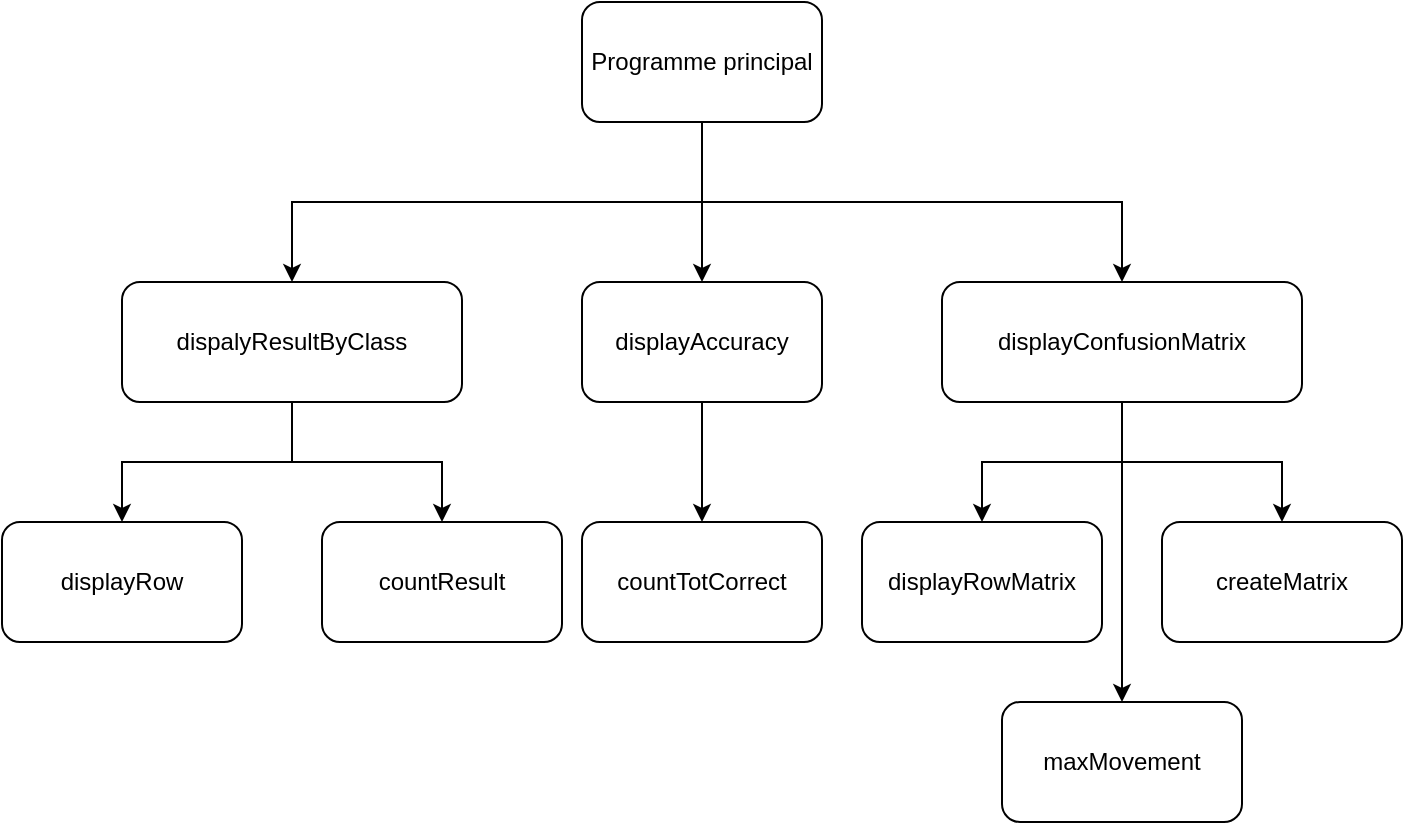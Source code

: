 <mxfile version="16.5.1" type="device"><diagram id="sYYtUNpT_mHWjUpRqBWv" name="Page-1"><mxGraphModel dx="1278" dy="641" grid="1" gridSize="10" guides="1" tooltips="1" connect="1" arrows="1" fold="1" page="1" pageScale="1" pageWidth="827" pageHeight="1169" math="0" shadow="0"><root><mxCell id="0"/><mxCell id="1" parent="0"/><mxCell id="PqLDQ8WVazcL4_yzc7J8-6" style="edgeStyle=orthogonalEdgeStyle;rounded=0;orthogonalLoop=1;jettySize=auto;html=1;exitX=0.5;exitY=1;exitDx=0;exitDy=0;" parent="1" source="PqLDQ8WVazcL4_yzc7J8-1" target="PqLDQ8WVazcL4_yzc7J8-3" edge="1"><mxGeometry relative="1" as="geometry"/></mxCell><mxCell id="PqLDQ8WVazcL4_yzc7J8-7" style="edgeStyle=orthogonalEdgeStyle;rounded=0;orthogonalLoop=1;jettySize=auto;html=1;exitX=0.5;exitY=1;exitDx=0;exitDy=0;entryX=0.5;entryY=0;entryDx=0;entryDy=0;" parent="1" source="PqLDQ8WVazcL4_yzc7J8-1" target="PqLDQ8WVazcL4_yzc7J8-5" edge="1"><mxGeometry relative="1" as="geometry"/></mxCell><mxCell id="PqLDQ8WVazcL4_yzc7J8-8" style="edgeStyle=orthogonalEdgeStyle;rounded=0;orthogonalLoop=1;jettySize=auto;html=1;exitX=0.5;exitY=1;exitDx=0;exitDy=0;" parent="1" source="PqLDQ8WVazcL4_yzc7J8-1" target="PqLDQ8WVazcL4_yzc7J8-4" edge="1"><mxGeometry relative="1" as="geometry"/></mxCell><mxCell id="PqLDQ8WVazcL4_yzc7J8-1" value="Programme principal" style="rounded=1;whiteSpace=wrap;html=1;" parent="1" vertex="1"><mxGeometry x="350" y="50" width="120" height="60" as="geometry"/></mxCell><mxCell id="PqLDQ8WVazcL4_yzc7J8-10" style="edgeStyle=orthogonalEdgeStyle;rounded=0;orthogonalLoop=1;jettySize=auto;html=1;exitX=0.5;exitY=1;exitDx=0;exitDy=0;entryX=0.5;entryY=0;entryDx=0;entryDy=0;" parent="1" source="PqLDQ8WVazcL4_yzc7J8-3" target="PqLDQ8WVazcL4_yzc7J8-9" edge="1"><mxGeometry relative="1" as="geometry"/></mxCell><mxCell id="PqLDQ8WVazcL4_yzc7J8-12" style="edgeStyle=orthogonalEdgeStyle;rounded=0;orthogonalLoop=1;jettySize=auto;html=1;exitX=0.5;exitY=1;exitDx=0;exitDy=0;" parent="1" source="PqLDQ8WVazcL4_yzc7J8-3" target="PqLDQ8WVazcL4_yzc7J8-11" edge="1"><mxGeometry relative="1" as="geometry"/></mxCell><mxCell id="PqLDQ8WVazcL4_yzc7J8-3" value="dispalyResultByClass" style="rounded=1;whiteSpace=wrap;html=1;" parent="1" vertex="1"><mxGeometry x="120" y="190" width="170" height="60" as="geometry"/></mxCell><mxCell id="PqLDQ8WVazcL4_yzc7J8-16" style="edgeStyle=orthogonalEdgeStyle;rounded=0;orthogonalLoop=1;jettySize=auto;html=1;exitX=0.5;exitY=1;exitDx=0;exitDy=0;entryX=0.5;entryY=0;entryDx=0;entryDy=0;" parent="1" source="PqLDQ8WVazcL4_yzc7J8-4" target="PqLDQ8WVazcL4_yzc7J8-15" edge="1"><mxGeometry relative="1" as="geometry"/></mxCell><mxCell id="PqLDQ8WVazcL4_yzc7J8-19" style="edgeStyle=orthogonalEdgeStyle;rounded=0;orthogonalLoop=1;jettySize=auto;html=1;exitX=0.5;exitY=1;exitDx=0;exitDy=0;" parent="1" source="PqLDQ8WVazcL4_yzc7J8-4" target="PqLDQ8WVazcL4_yzc7J8-18" edge="1"><mxGeometry relative="1" as="geometry"/></mxCell><mxCell id="042dwVgrTLvwWpnELWBM-2" style="edgeStyle=orthogonalEdgeStyle;rounded=0;orthogonalLoop=1;jettySize=auto;html=1;entryX=0.5;entryY=0;entryDx=0;entryDy=0;" parent="1" source="PqLDQ8WVazcL4_yzc7J8-4" target="042dwVgrTLvwWpnELWBM-1" edge="1"><mxGeometry relative="1" as="geometry"/></mxCell><mxCell id="PqLDQ8WVazcL4_yzc7J8-4" value="displayConfusionMatrix" style="rounded=1;whiteSpace=wrap;html=1;" parent="1" vertex="1"><mxGeometry x="530" y="190" width="180" height="60" as="geometry"/></mxCell><mxCell id="0ZPUJpegfM1HhBZ_w5RW-2" style="edgeStyle=orthogonalEdgeStyle;rounded=0;orthogonalLoop=1;jettySize=auto;html=1;exitX=0.5;exitY=1;exitDx=0;exitDy=0;" parent="1" source="PqLDQ8WVazcL4_yzc7J8-5" target="0ZPUJpegfM1HhBZ_w5RW-1" edge="1"><mxGeometry relative="1" as="geometry"/></mxCell><mxCell id="PqLDQ8WVazcL4_yzc7J8-5" value="displayAccuracy" style="rounded=1;whiteSpace=wrap;html=1;" parent="1" vertex="1"><mxGeometry x="350" y="190" width="120" height="60" as="geometry"/></mxCell><mxCell id="PqLDQ8WVazcL4_yzc7J8-9" value="displayRow" style="rounded=1;whiteSpace=wrap;html=1;" parent="1" vertex="1"><mxGeometry x="60" y="310" width="120" height="60" as="geometry"/></mxCell><mxCell id="PqLDQ8WVazcL4_yzc7J8-11" value="countResult" style="rounded=1;whiteSpace=wrap;html=1;" parent="1" vertex="1"><mxGeometry x="220" y="310" width="120" height="60" as="geometry"/></mxCell><mxCell id="PqLDQ8WVazcL4_yzc7J8-15" value="displayRowMatrix" style="rounded=1;whiteSpace=wrap;html=1;" parent="1" vertex="1"><mxGeometry x="490" y="310" width="120" height="60" as="geometry"/></mxCell><mxCell id="PqLDQ8WVazcL4_yzc7J8-18" value="createMatrix" style="rounded=1;whiteSpace=wrap;html=1;" parent="1" vertex="1"><mxGeometry x="640" y="310" width="120" height="60" as="geometry"/></mxCell><mxCell id="0ZPUJpegfM1HhBZ_w5RW-1" value="countTotCorrect" style="rounded=1;whiteSpace=wrap;html=1;" parent="1" vertex="1"><mxGeometry x="350" y="310" width="120" height="60" as="geometry"/></mxCell><mxCell id="042dwVgrTLvwWpnELWBM-1" value="maxMovement" style="rounded=1;whiteSpace=wrap;html=1;" parent="1" vertex="1"><mxGeometry x="560" y="400" width="120" height="60" as="geometry"/></mxCell></root></mxGraphModel></diagram></mxfile>